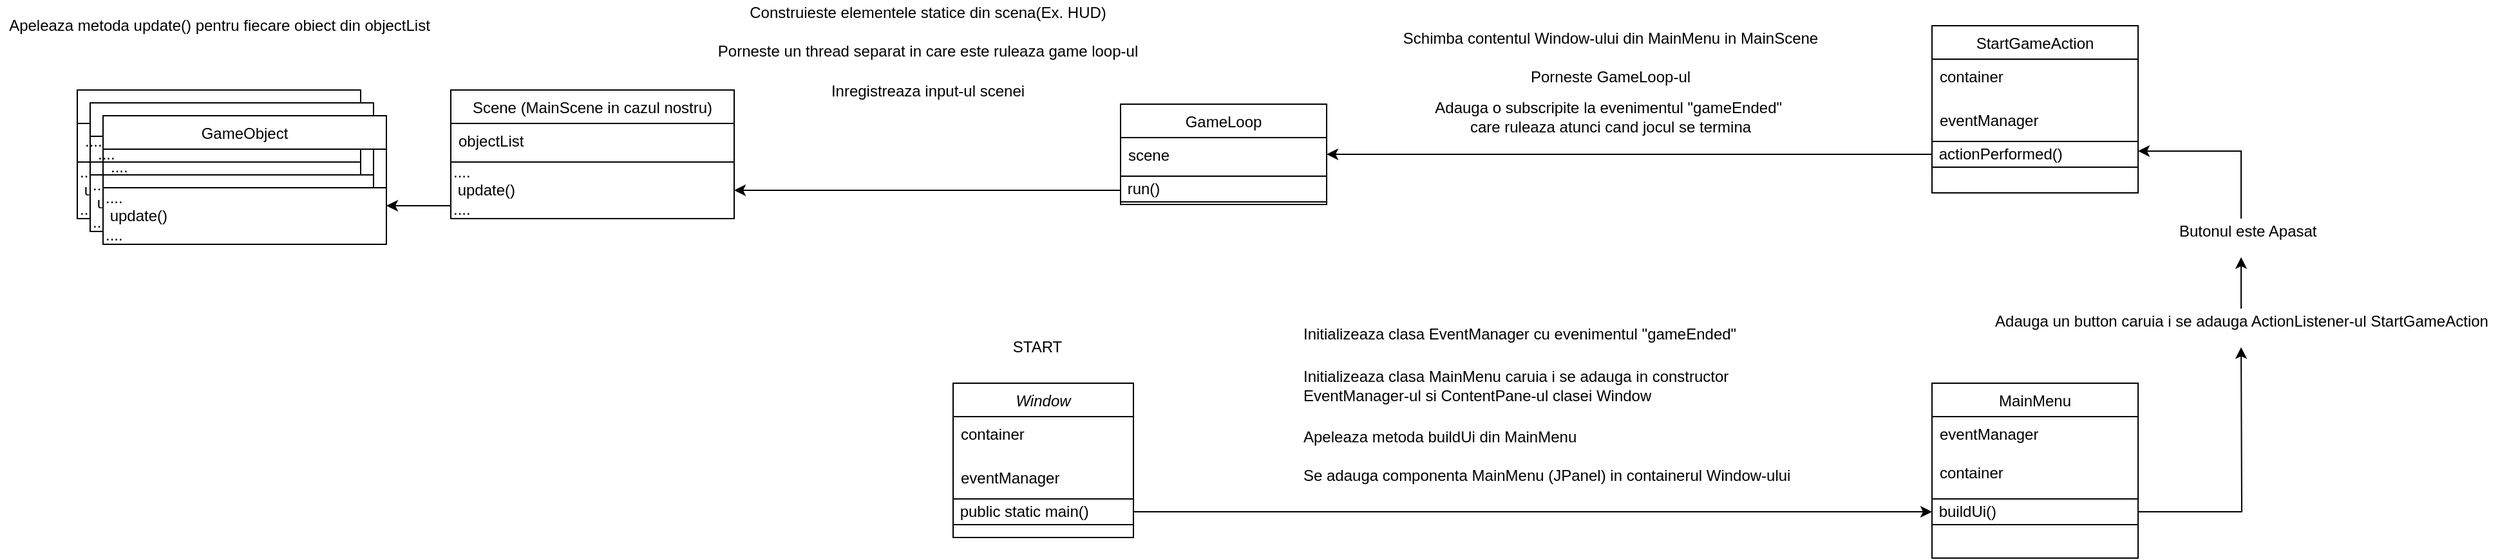 <mxfile version="14.1.8" type="device"><diagram id="C5RBs43oDa-KdzZeNtuy" name="Page-1"><mxGraphModel dx="3720" dy="1105" grid="1" gridSize="10" guides="1" tooltips="1" connect="1" arrows="1" fold="1" page="1" pageScale="1" pageWidth="827" pageHeight="1169" math="0" shadow="0"><root><mxCell id="WIyWlLk6GJQsqaUBKTNV-0"/><mxCell id="WIyWlLk6GJQsqaUBKTNV-1" parent="WIyWlLk6GJQsqaUBKTNV-0"/><mxCell id="zkfFHV4jXpPFQw0GAbJ--0" value="Window" style="swimlane;fontStyle=2;align=center;verticalAlign=top;childLayout=stackLayout;horizontal=1;startSize=26;horizontalStack=0;resizeParent=1;resizeLast=0;collapsible=1;marginBottom=0;rounded=0;shadow=0;strokeWidth=1;" parent="WIyWlLk6GJQsqaUBKTNV-1" vertex="1"><mxGeometry x="-340" y="328" width="140" height="120" as="geometry"><mxRectangle x="230" y="140" width="160" height="26" as="alternateBounds"/></mxGeometry></mxCell><mxCell id="zkfFHV4jXpPFQw0GAbJ--3" value="container" style="text;align=left;verticalAlign=top;spacingLeft=4;spacingRight=4;overflow=hidden;rotatable=0;points=[[0,0.5],[1,0.5]];portConstraint=eastwest;rounded=0;shadow=0;html=0;" parent="zkfFHV4jXpPFQw0GAbJ--0" vertex="1"><mxGeometry y="26" width="140" height="34" as="geometry"/></mxCell><mxCell id="zyycUb_gPAFlgy-nitAt-20" value="eventManager" style="text;align=left;verticalAlign=top;spacingLeft=4;spacingRight=4;overflow=hidden;rotatable=0;points=[[0,0.5],[1,0.5]];portConstraint=eastwest;rounded=0;shadow=0;html=0;" vertex="1" parent="zkfFHV4jXpPFQw0GAbJ--0"><mxGeometry y="60" width="140" height="30" as="geometry"/></mxCell><mxCell id="zyycUb_gPAFlgy-nitAt-16" value="&lt;span&gt;&amp;nbsp;public static main()&lt;/span&gt;" style="rounded=0;whiteSpace=wrap;html=1;align=left;" vertex="1" parent="zkfFHV4jXpPFQw0GAbJ--0"><mxGeometry y="90" width="140" height="20" as="geometry"/></mxCell><mxCell id="zkfFHV4jXpPFQw0GAbJ--17" value="MainMenu" style="swimlane;fontStyle=0;align=center;verticalAlign=top;childLayout=stackLayout;horizontal=1;startSize=26;horizontalStack=0;resizeParent=1;resizeLast=0;collapsible=1;marginBottom=0;rounded=0;shadow=0;strokeWidth=1;" parent="WIyWlLk6GJQsqaUBKTNV-1" vertex="1"><mxGeometry x="420" y="328" width="160" height="136" as="geometry"><mxRectangle x="550" y="140" width="160" height="26" as="alternateBounds"/></mxGeometry></mxCell><mxCell id="zyycUb_gPAFlgy-nitAt-27" value="eventManager" style="text;align=left;verticalAlign=top;spacingLeft=4;spacingRight=4;overflow=hidden;rotatable=0;points=[[0,0.5],[1,0.5]];portConstraint=eastwest;rounded=0;shadow=0;html=0;" vertex="1" parent="zkfFHV4jXpPFQw0GAbJ--17"><mxGeometry y="26" width="160" height="30" as="geometry"/></mxCell><mxCell id="zyycUb_gPAFlgy-nitAt-26" value="container" style="text;align=left;verticalAlign=top;spacingLeft=4;spacingRight=4;overflow=hidden;rotatable=0;points=[[0,0.5],[1,0.5]];portConstraint=eastwest;rounded=0;shadow=0;html=0;" vertex="1" parent="zkfFHV4jXpPFQw0GAbJ--17"><mxGeometry y="56" width="160" height="34" as="geometry"/></mxCell><mxCell id="zyycUb_gPAFlgy-nitAt-31" value="&lt;span&gt;&amp;nbsp;buildUi()&lt;/span&gt;" style="rounded=0;whiteSpace=wrap;html=1;align=left;" vertex="1" parent="zkfFHV4jXpPFQw0GAbJ--17"><mxGeometry y="90" width="160" height="20" as="geometry"/></mxCell><mxCell id="zyycUb_gPAFlgy-nitAt-2" value="Initializeaza clasa EventManager cu evenimentul &quot;gameEnded&quot;&amp;nbsp;" style="text;html=1;resizable=0;points=[];;align=left;verticalAlign=middle;labelBackgroundColor=none;rounded=0;shadow=0;strokeWidth=1;fontSize=12;" vertex="1" connectable="0" parent="WIyWlLk6GJQsqaUBKTNV-1"><mxGeometry x="-70" y="290" as="geometry"/></mxCell><mxCell id="zyycUb_gPAFlgy-nitAt-3" value="Initializeaza clasa MainMenu caruia i se adauga in constructor &lt;br&gt;EventManager-ul si ContentPane-ul clasei Window" style="text;html=1;resizable=0;points=[];;align=left;verticalAlign=middle;labelBackgroundColor=none;rounded=0;shadow=0;strokeWidth=1;fontSize=12;" vertex="1" connectable="0" parent="WIyWlLk6GJQsqaUBKTNV-1"><mxGeometry x="-70" y="330" as="geometry"/></mxCell><mxCell id="zyycUb_gPAFlgy-nitAt-5" value="Apeleaza metoda buildUi din MainMenu" style="text;html=1;resizable=0;points=[];;align=left;verticalAlign=middle;labelBackgroundColor=none;rounded=0;shadow=0;strokeWidth=1;fontSize=12;" vertex="1" connectable="0" parent="WIyWlLk6GJQsqaUBKTNV-1"><mxGeometry x="-70" y="370" as="geometry"/></mxCell><mxCell id="zyycUb_gPAFlgy-nitAt-6" value="Se adauga componenta MainMenu (JPanel) in containerul Window-ului" style="text;html=1;resizable=0;points=[];;align=left;verticalAlign=middle;labelBackgroundColor=none;rounded=0;shadow=0;strokeWidth=1;fontSize=12;" vertex="1" connectable="0" parent="WIyWlLk6GJQsqaUBKTNV-1"><mxGeometry x="-70" y="400" as="geometry"/></mxCell><mxCell id="zyycUb_gPAFlgy-nitAt-8" value="StartGameAction" style="swimlane;fontStyle=0;align=center;verticalAlign=top;childLayout=stackLayout;horizontal=1;startSize=26;horizontalStack=0;resizeParent=1;resizeLast=0;collapsible=1;marginBottom=0;rounded=0;shadow=0;strokeWidth=1;" vertex="1" parent="WIyWlLk6GJQsqaUBKTNV-1"><mxGeometry x="420" y="50" width="160" height="130" as="geometry"><mxRectangle x="550" y="140" width="160" height="26" as="alternateBounds"/></mxGeometry></mxCell><mxCell id="zyycUb_gPAFlgy-nitAt-22" value="container" style="text;align=left;verticalAlign=top;spacingLeft=4;spacingRight=4;overflow=hidden;rotatable=0;points=[[0,0.5],[1,0.5]];portConstraint=eastwest;rounded=0;shadow=0;html=0;" vertex="1" parent="zyycUb_gPAFlgy-nitAt-8"><mxGeometry y="26" width="160" height="34" as="geometry"/></mxCell><mxCell id="zyycUb_gPAFlgy-nitAt-23" value="eventManager" style="text;align=left;verticalAlign=top;spacingLeft=4;spacingRight=4;overflow=hidden;rotatable=0;points=[[0,0.5],[1,0.5]];portConstraint=eastwest;rounded=0;shadow=0;html=0;" vertex="1" parent="zyycUb_gPAFlgy-nitAt-8"><mxGeometry y="60" width="160" height="30" as="geometry"/></mxCell><mxCell id="zyycUb_gPAFlgy-nitAt-33" value="&amp;nbsp;actionPerformed()" style="rounded=0;whiteSpace=wrap;html=1;align=left;" vertex="1" parent="zyycUb_gPAFlgy-nitAt-8"><mxGeometry y="90" width="160" height="20" as="geometry"/></mxCell><mxCell id="zyycUb_gPAFlgy-nitAt-35" style="edgeStyle=orthogonalEdgeStyle;rounded=0;orthogonalLoop=1;jettySize=auto;html=1;" edge="1" parent="WIyWlLk6GJQsqaUBKTNV-1" source="zyycUb_gPAFlgy-nitAt-16" target="zyycUb_gPAFlgy-nitAt-31"><mxGeometry relative="1" as="geometry"/></mxCell><mxCell id="zyycUb_gPAFlgy-nitAt-66" style="edgeStyle=orthogonalEdgeStyle;rounded=0;orthogonalLoop=1;jettySize=auto;html=1;entryX=1;entryY=0.75;entryDx=0;entryDy=0;" edge="1" parent="WIyWlLk6GJQsqaUBKTNV-1" source="zyycUb_gPAFlgy-nitAt-37" target="zyycUb_gPAFlgy-nitAt-8"><mxGeometry relative="1" as="geometry"><Array as="points"><mxPoint x="660" y="148"/></Array></mxGeometry></mxCell><mxCell id="zyycUb_gPAFlgy-nitAt-37" value="Butonul este Apasat" style="text;html=1;strokeColor=none;fillColor=none;align=left;verticalAlign=middle;whiteSpace=wrap;rounded=0;" vertex="1" parent="WIyWlLk6GJQsqaUBKTNV-1"><mxGeometry x="610" y="200" width="200" height="20" as="geometry"/></mxCell><mxCell id="zyycUb_gPAFlgy-nitAt-38" value="GameLoop" style="swimlane;fontStyle=0;align=center;verticalAlign=top;childLayout=stackLayout;horizontal=1;startSize=26;horizontalStack=0;resizeParent=1;resizeLast=0;collapsible=1;marginBottom=0;rounded=0;shadow=0;strokeWidth=1;" vertex="1" parent="WIyWlLk6GJQsqaUBKTNV-1"><mxGeometry x="-210" y="111" width="160" height="78" as="geometry"><mxRectangle x="550" y="140" width="160" height="26" as="alternateBounds"/></mxGeometry></mxCell><mxCell id="zyycUb_gPAFlgy-nitAt-39" value="scene" style="text;align=left;verticalAlign=top;spacingLeft=4;spacingRight=4;overflow=hidden;rotatable=0;points=[[0,0.5],[1,0.5]];portConstraint=eastwest;rounded=0;shadow=0;html=0;" vertex="1" parent="zyycUb_gPAFlgy-nitAt-38"><mxGeometry y="26" width="160" height="30" as="geometry"/></mxCell><mxCell id="zyycUb_gPAFlgy-nitAt-41" value="&lt;span&gt;&amp;nbsp;run()&lt;/span&gt;" style="rounded=0;whiteSpace=wrap;html=1;align=left;" vertex="1" parent="zyycUb_gPAFlgy-nitAt-38"><mxGeometry y="56" width="160" height="20" as="geometry"/></mxCell><mxCell id="zyycUb_gPAFlgy-nitAt-42" style="edgeStyle=orthogonalEdgeStyle;rounded=0;orthogonalLoop=1;jettySize=auto;html=1;entryX=1;entryY=0.5;entryDx=0;entryDy=0;" edge="1" parent="WIyWlLk6GJQsqaUBKTNV-1" source="zyycUb_gPAFlgy-nitAt-33" target="zyycUb_gPAFlgy-nitAt-38"><mxGeometry relative="1" as="geometry"/></mxCell><mxCell id="zyycUb_gPAFlgy-nitAt-43" value="Schimba contentul Window-ului din MainMenu in MainScene" style="text;html=1;align=center;verticalAlign=middle;resizable=0;points=[];autosize=1;" vertex="1" parent="WIyWlLk6GJQsqaUBKTNV-1"><mxGeometry y="50" width="340" height="20" as="geometry"/></mxCell><mxCell id="zyycUb_gPAFlgy-nitAt-44" value="Porneste GameLoop-ul" style="text;html=1;align=center;verticalAlign=middle;resizable=0;points=[];autosize=1;" vertex="1" parent="WIyWlLk6GJQsqaUBKTNV-1"><mxGeometry x="100" y="80" width="140" height="20" as="geometry"/></mxCell><mxCell id="zyycUb_gPAFlgy-nitAt-45" value="Adauga o subscripite la evenimentul &quot;gameEnded&quot;&amp;nbsp; &lt;br&gt;care ruleaza atunci cand jocul se termina" style="text;html=1;align=center;verticalAlign=middle;resizable=0;points=[];autosize=1;" vertex="1" parent="WIyWlLk6GJQsqaUBKTNV-1"><mxGeometry x="25" y="106" width="290" height="30" as="geometry"/></mxCell><mxCell id="zyycUb_gPAFlgy-nitAt-46" style="edgeStyle=orthogonalEdgeStyle;rounded=0;orthogonalLoop=1;jettySize=auto;html=1;entryX=1;entryY=0.5;entryDx=0;entryDy=0;" edge="1" parent="WIyWlLk6GJQsqaUBKTNV-1" source="zyycUb_gPAFlgy-nitAt-41" target="zyycUb_gPAFlgy-nitAt-49"><mxGeometry relative="1" as="geometry"><mxPoint x="-270" y="177" as="targetPoint"/><Array as="points"><mxPoint x="-280" y="178"/><mxPoint x="-280" y="178"/></Array></mxGeometry></mxCell><mxCell id="zyycUb_gPAFlgy-nitAt-47" value="Scene (MainScene in cazul nostru)" style="swimlane;fontStyle=0;align=center;verticalAlign=top;childLayout=stackLayout;horizontal=1;startSize=26;horizontalStack=0;resizeParent=1;resizeLast=0;collapsible=1;marginBottom=0;rounded=0;shadow=0;strokeWidth=1;" vertex="1" parent="WIyWlLk6GJQsqaUBKTNV-1"><mxGeometry x="-730" y="100" width="220" height="100" as="geometry"><mxRectangle x="550" y="140" width="160" height="26" as="alternateBounds"/></mxGeometry></mxCell><mxCell id="zyycUb_gPAFlgy-nitAt-48" value="objectList" style="text;align=left;verticalAlign=top;spacingLeft=4;spacingRight=4;overflow=hidden;rotatable=0;points=[[0,0.5],[1,0.5]];portConstraint=eastwest;rounded=0;shadow=0;html=0;" vertex="1" parent="zyycUb_gPAFlgy-nitAt-47"><mxGeometry y="26" width="220" height="30" as="geometry"/></mxCell><mxCell id="zyycUb_gPAFlgy-nitAt-49" value="&lt;span&gt;....&lt;br&gt;&amp;nbsp;update()&lt;br&gt;....&lt;br&gt;&lt;/span&gt;" style="rounded=0;whiteSpace=wrap;html=1;align=left;" vertex="1" parent="zyycUb_gPAFlgy-nitAt-47"><mxGeometry y="56" width="220" height="44" as="geometry"/></mxCell><mxCell id="zyycUb_gPAFlgy-nitAt-50" value="START" style="text;html=1;align=center;verticalAlign=middle;resizable=0;points=[];autosize=1;" vertex="1" parent="WIyWlLk6GJQsqaUBKTNV-1"><mxGeometry x="-300" y="290" width="50" height="20" as="geometry"/></mxCell><mxCell id="zyycUb_gPAFlgy-nitAt-52" value="Porneste un thread separat in care este ruleaza game loop-ul" style="text;html=1;align=center;verticalAlign=middle;resizable=0;points=[];autosize=1;" vertex="1" parent="WIyWlLk6GJQsqaUBKTNV-1"><mxGeometry x="-530" y="60" width="340" height="20" as="geometry"/></mxCell><mxCell id="zyycUb_gPAFlgy-nitAt-53" value="Construieste elementele statice din scena(Ex. HUD)" style="text;html=1;align=center;verticalAlign=middle;resizable=0;points=[];autosize=1;" vertex="1" parent="WIyWlLk6GJQsqaUBKTNV-1"><mxGeometry x="-505" y="30" width="290" height="20" as="geometry"/></mxCell><mxCell id="zyycUb_gPAFlgy-nitAt-55" value="Inregistreaza input-ul scenei" style="text;html=1;align=center;verticalAlign=middle;resizable=0;points=[];autosize=1;" vertex="1" parent="WIyWlLk6GJQsqaUBKTNV-1"><mxGeometry x="-445" y="91" width="170" height="20" as="geometry"/></mxCell><mxCell id="zyycUb_gPAFlgy-nitAt-61" value="Apeleaza metoda update() pentru fiecare obiect din objectList" style="text;html=1;align=center;verticalAlign=middle;resizable=0;points=[];autosize=1;" vertex="1" parent="WIyWlLk6GJQsqaUBKTNV-1"><mxGeometry x="-1080" y="40" width="340" height="20" as="geometry"/></mxCell><mxCell id="zyycUb_gPAFlgy-nitAt-68" style="edgeStyle=orthogonalEdgeStyle;rounded=0;orthogonalLoop=1;jettySize=auto;html=1;" edge="1" parent="WIyWlLk6GJQsqaUBKTNV-1" source="zyycUb_gPAFlgy-nitAt-67"><mxGeometry relative="1" as="geometry"><mxPoint x="660" y="230" as="targetPoint"/></mxGeometry></mxCell><mxCell id="zyycUb_gPAFlgy-nitAt-67" value="Adauga un button caruia i se adauga ActionListener-ul StartGameAction" style="text;html=1;align=center;verticalAlign=middle;resizable=0;points=[];autosize=1;" vertex="1" parent="WIyWlLk6GJQsqaUBKTNV-1"><mxGeometry x="460" y="270" width="400" height="20" as="geometry"/></mxCell><mxCell id="zyycUb_gPAFlgy-nitAt-69" style="edgeStyle=orthogonalEdgeStyle;rounded=0;orthogonalLoop=1;jettySize=auto;html=1;" edge="1" parent="WIyWlLk6GJQsqaUBKTNV-1" source="zyycUb_gPAFlgy-nitAt-31"><mxGeometry relative="1" as="geometry"><mxPoint x="660" y="300" as="targetPoint"/></mxGeometry></mxCell><mxCell id="zyycUb_gPAFlgy-nitAt-70" value="GameObject" style="swimlane;fontStyle=0;align=center;verticalAlign=top;childLayout=stackLayout;horizontal=1;startSize=26;horizontalStack=0;resizeParent=1;resizeLast=0;collapsible=1;marginBottom=0;rounded=0;shadow=0;strokeWidth=1;" vertex="1" parent="WIyWlLk6GJQsqaUBKTNV-1"><mxGeometry x="-1020" y="100" width="220" height="100" as="geometry"><mxRectangle x="550" y="140" width="160" height="26" as="alternateBounds"/></mxGeometry></mxCell><mxCell id="zyycUb_gPAFlgy-nitAt-71" value="...." style="text;align=left;verticalAlign=top;spacingLeft=4;spacingRight=4;overflow=hidden;rotatable=0;points=[[0,0.5],[1,0.5]];portConstraint=eastwest;rounded=0;shadow=0;html=0;" vertex="1" parent="zyycUb_gPAFlgy-nitAt-70"><mxGeometry y="26" width="220" height="30" as="geometry"/></mxCell><mxCell id="zyycUb_gPAFlgy-nitAt-72" value="&lt;span&gt;....&lt;br&gt;&amp;nbsp;update()&lt;br&gt;....&lt;br&gt;&lt;/span&gt;" style="rounded=0;whiteSpace=wrap;html=1;align=left;" vertex="1" parent="zyycUb_gPAFlgy-nitAt-70"><mxGeometry y="56" width="220" height="44" as="geometry"/></mxCell><mxCell id="zyycUb_gPAFlgy-nitAt-75" value="GameObject" style="swimlane;fontStyle=0;align=center;verticalAlign=top;childLayout=stackLayout;horizontal=1;startSize=26;horizontalStack=0;resizeParent=1;resizeLast=0;collapsible=1;marginBottom=0;rounded=0;shadow=0;strokeWidth=1;" vertex="1" parent="WIyWlLk6GJQsqaUBKTNV-1"><mxGeometry x="-1010" y="110" width="220" height="100" as="geometry"><mxRectangle x="550" y="140" width="160" height="26" as="alternateBounds"/></mxGeometry></mxCell><mxCell id="zyycUb_gPAFlgy-nitAt-76" value="...." style="text;align=left;verticalAlign=top;spacingLeft=4;spacingRight=4;overflow=hidden;rotatable=0;points=[[0,0.5],[1,0.5]];portConstraint=eastwest;rounded=0;shadow=0;html=0;" vertex="1" parent="zyycUb_gPAFlgy-nitAt-75"><mxGeometry y="26" width="220" height="30" as="geometry"/></mxCell><mxCell id="zyycUb_gPAFlgy-nitAt-77" value="&lt;span&gt;....&lt;br&gt;&amp;nbsp;update()&lt;br&gt;....&lt;br&gt;&lt;/span&gt;" style="rounded=0;whiteSpace=wrap;html=1;align=left;" vertex="1" parent="zyycUb_gPAFlgy-nitAt-75"><mxGeometry y="56" width="220" height="44" as="geometry"/></mxCell><mxCell id="zyycUb_gPAFlgy-nitAt-78" value="GameObject" style="swimlane;fontStyle=0;align=center;verticalAlign=top;childLayout=stackLayout;horizontal=1;startSize=26;horizontalStack=0;resizeParent=1;resizeLast=0;collapsible=1;marginBottom=0;rounded=0;shadow=0;strokeWidth=1;" vertex="1" parent="WIyWlLk6GJQsqaUBKTNV-1"><mxGeometry x="-1000" y="120" width="220" height="100" as="geometry"><mxRectangle x="550" y="140" width="160" height="26" as="alternateBounds"/></mxGeometry></mxCell><mxCell id="zyycUb_gPAFlgy-nitAt-79" value="...." style="text;align=left;verticalAlign=top;spacingLeft=4;spacingRight=4;overflow=hidden;rotatable=0;points=[[0,0.5],[1,0.5]];portConstraint=eastwest;rounded=0;shadow=0;html=0;" vertex="1" parent="zyycUb_gPAFlgy-nitAt-78"><mxGeometry y="26" width="220" height="30" as="geometry"/></mxCell><mxCell id="zyycUb_gPAFlgy-nitAt-80" value="&lt;span&gt;....&lt;br&gt;&amp;nbsp;update()&lt;br&gt;....&lt;br&gt;&lt;/span&gt;" style="rounded=0;whiteSpace=wrap;html=1;align=left;" vertex="1" parent="zyycUb_gPAFlgy-nitAt-78"><mxGeometry y="56" width="220" height="44" as="geometry"/></mxCell><mxCell id="zyycUb_gPAFlgy-nitAt-81" style="edgeStyle=orthogonalEdgeStyle;rounded=0;orthogonalLoop=1;jettySize=auto;html=1;" edge="1" parent="WIyWlLk6GJQsqaUBKTNV-1" source="zyycUb_gPAFlgy-nitAt-49" target="zyycUb_gPAFlgy-nitAt-80"><mxGeometry relative="1" as="geometry"><Array as="points"><mxPoint x="-760" y="190"/><mxPoint x="-760" y="190"/></Array></mxGeometry></mxCell></root></mxGraphModel></diagram></mxfile>